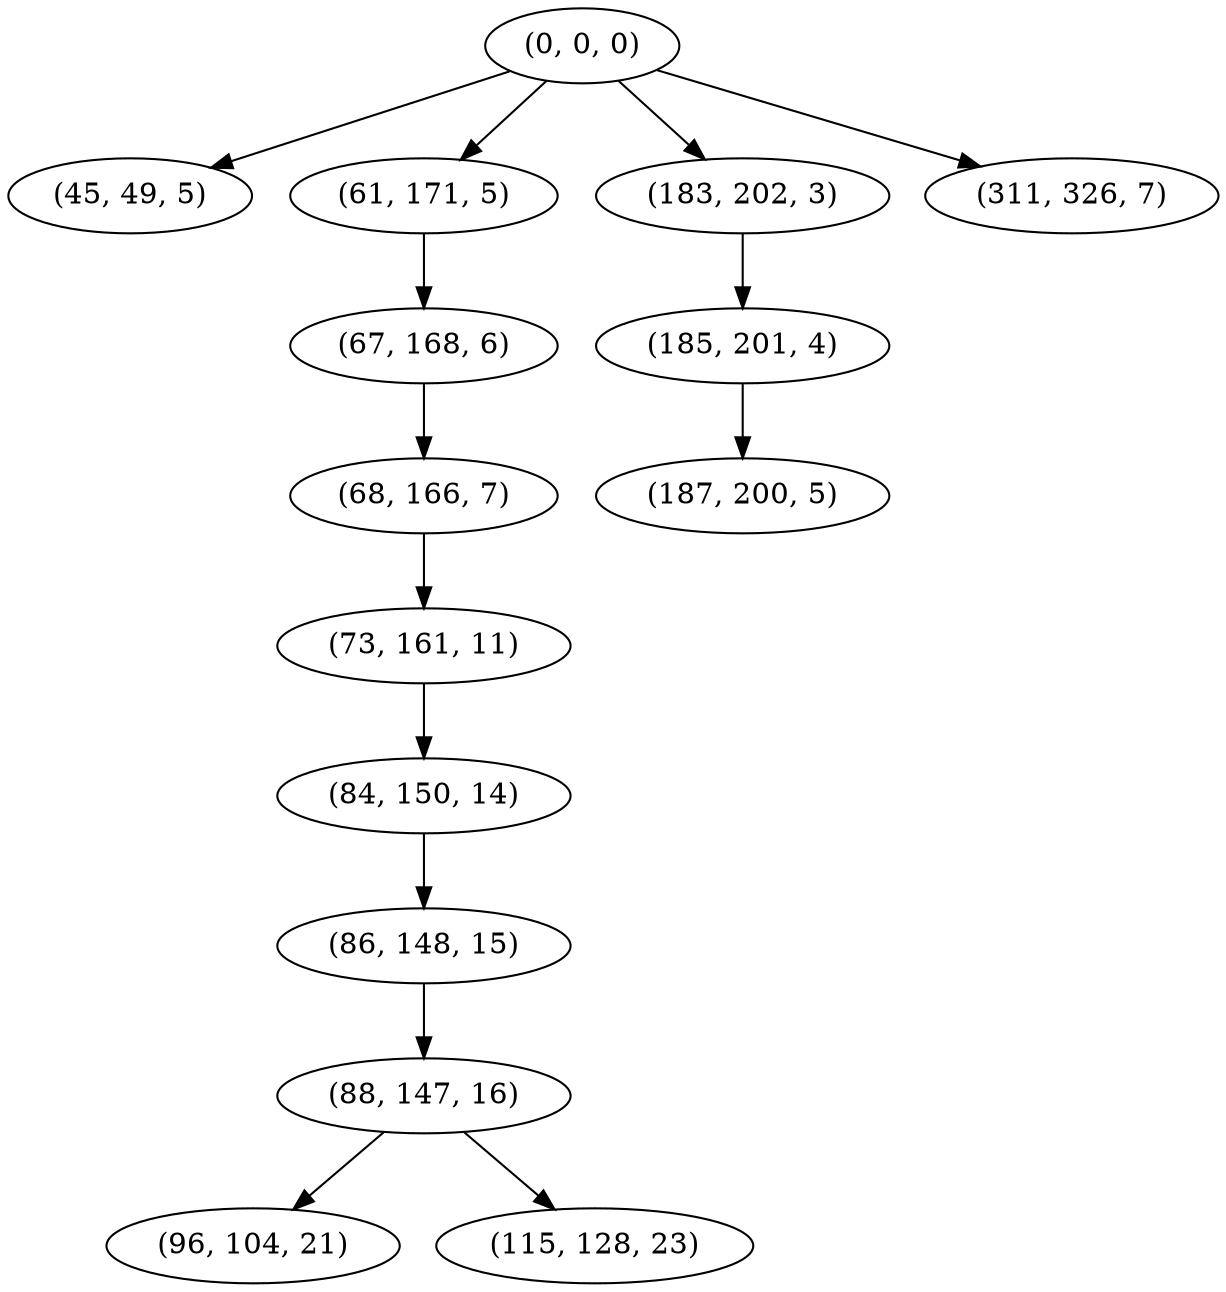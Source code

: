 digraph tree {
    "(0, 0, 0)";
    "(45, 49, 5)";
    "(61, 171, 5)";
    "(67, 168, 6)";
    "(68, 166, 7)";
    "(73, 161, 11)";
    "(84, 150, 14)";
    "(86, 148, 15)";
    "(88, 147, 16)";
    "(96, 104, 21)";
    "(115, 128, 23)";
    "(183, 202, 3)";
    "(185, 201, 4)";
    "(187, 200, 5)";
    "(311, 326, 7)";
    "(0, 0, 0)" -> "(45, 49, 5)";
    "(0, 0, 0)" -> "(61, 171, 5)";
    "(0, 0, 0)" -> "(183, 202, 3)";
    "(0, 0, 0)" -> "(311, 326, 7)";
    "(61, 171, 5)" -> "(67, 168, 6)";
    "(67, 168, 6)" -> "(68, 166, 7)";
    "(68, 166, 7)" -> "(73, 161, 11)";
    "(73, 161, 11)" -> "(84, 150, 14)";
    "(84, 150, 14)" -> "(86, 148, 15)";
    "(86, 148, 15)" -> "(88, 147, 16)";
    "(88, 147, 16)" -> "(96, 104, 21)";
    "(88, 147, 16)" -> "(115, 128, 23)";
    "(183, 202, 3)" -> "(185, 201, 4)";
    "(185, 201, 4)" -> "(187, 200, 5)";
}
